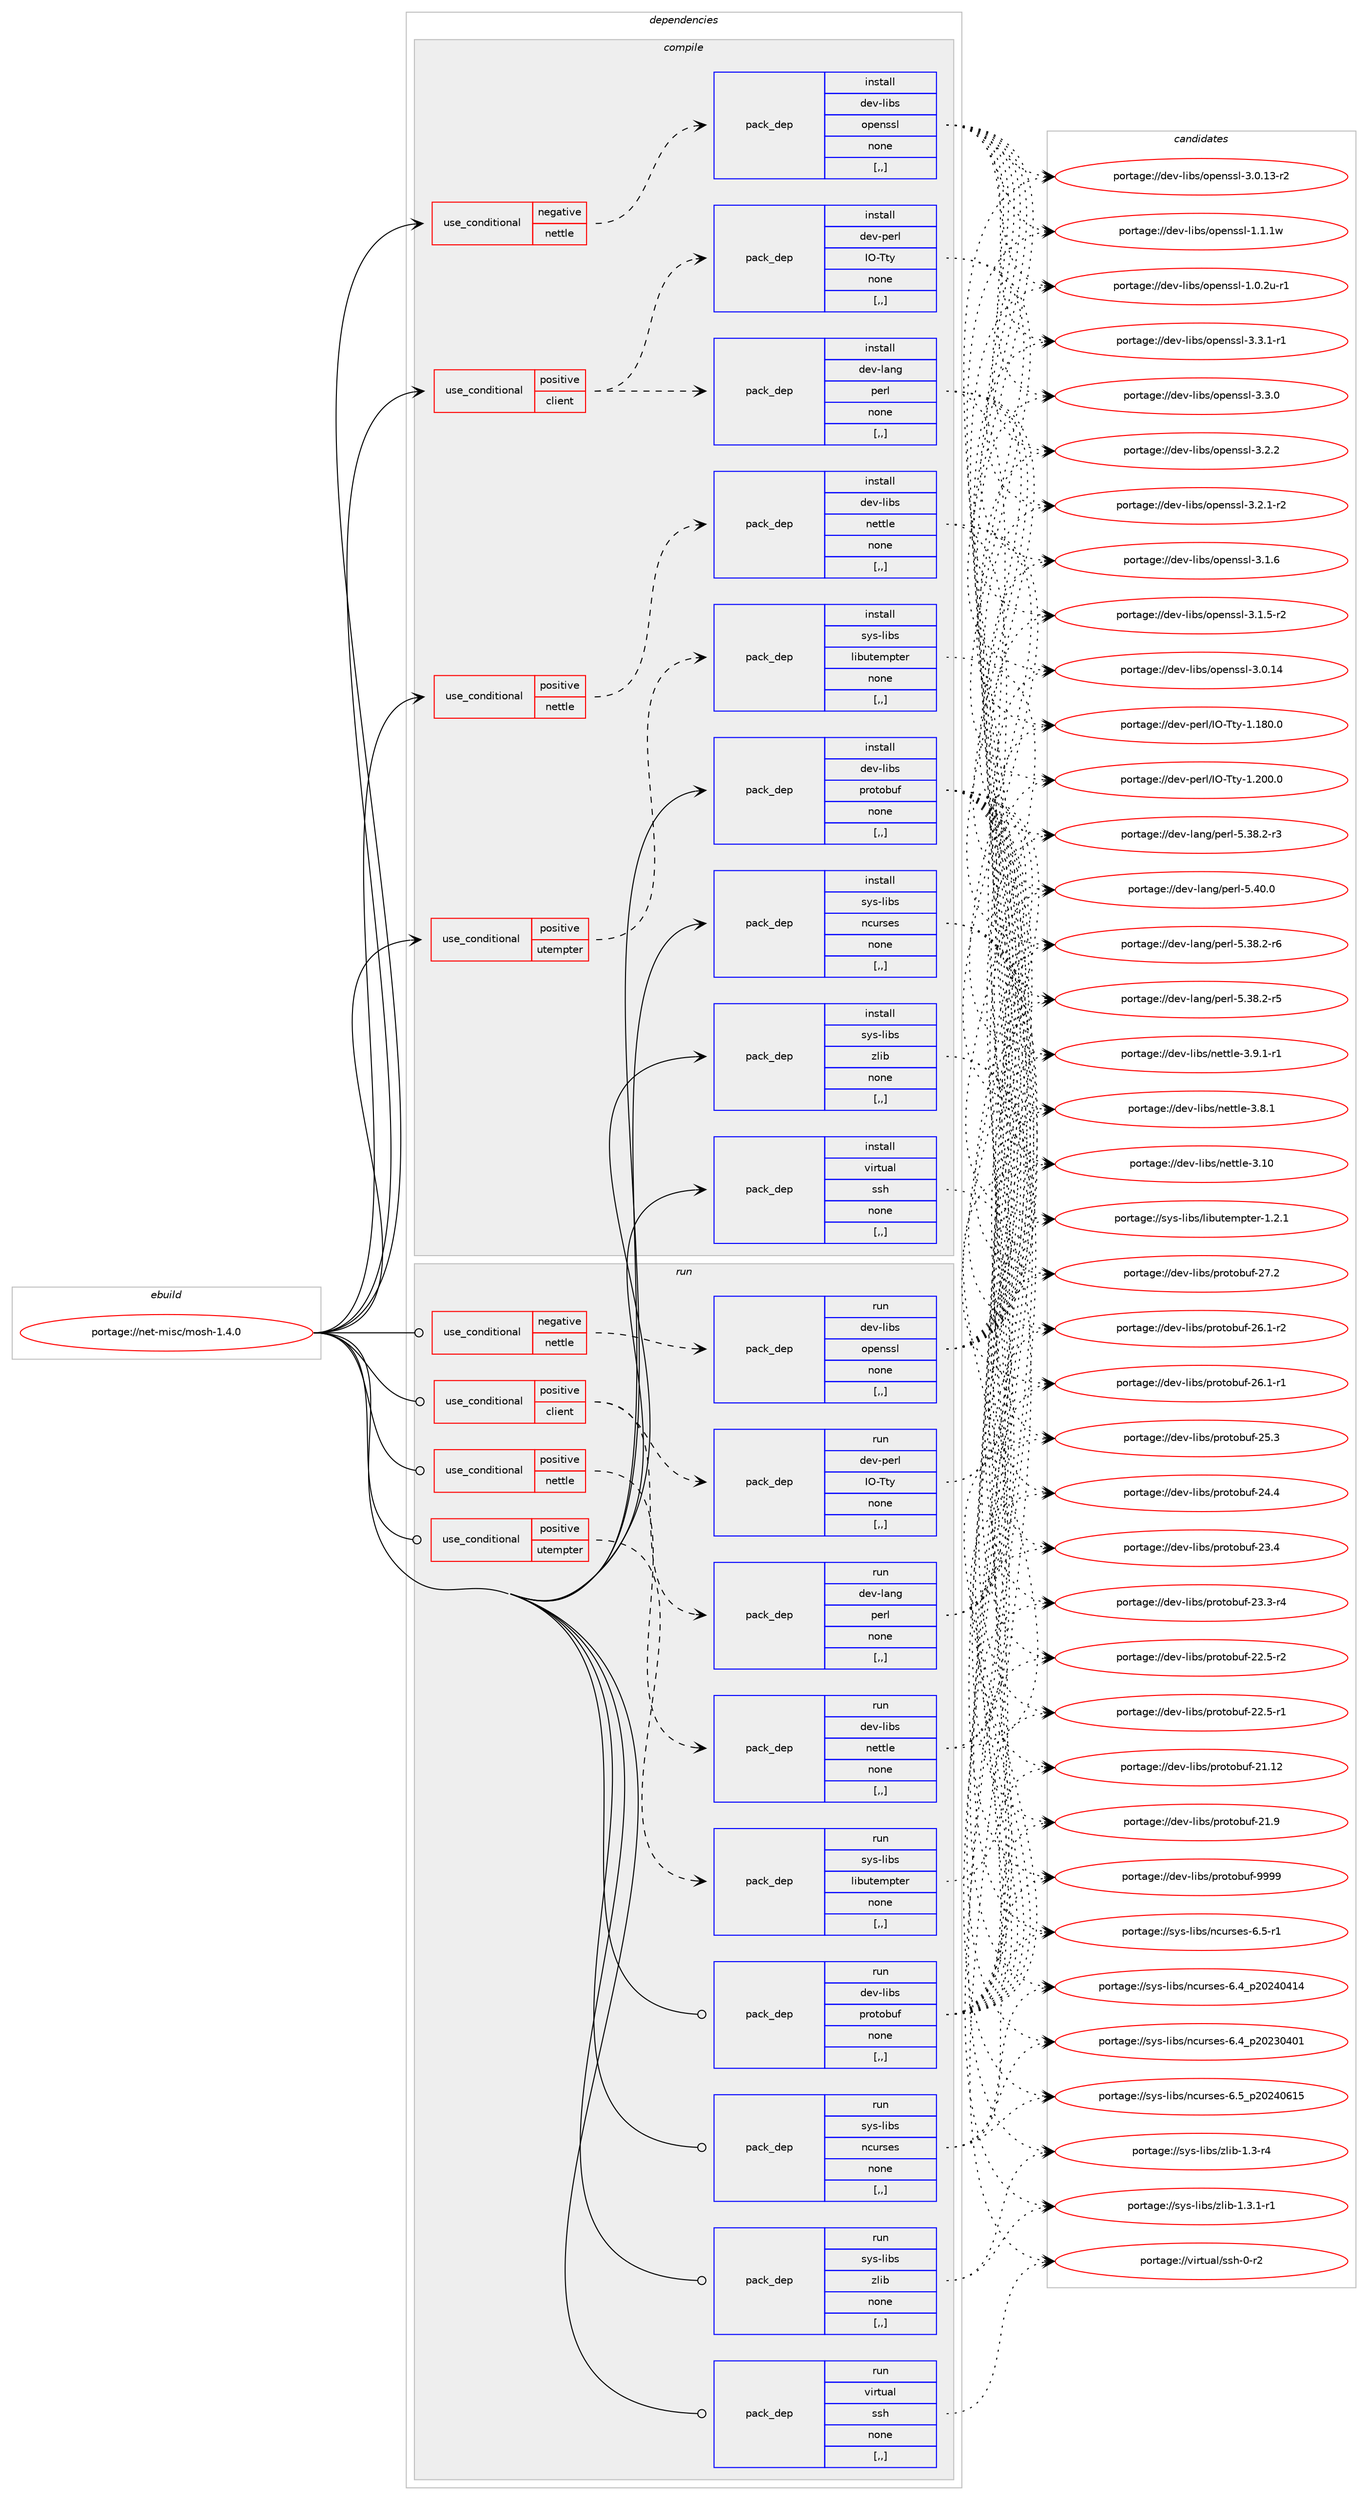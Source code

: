 digraph prolog {

# *************
# Graph options
# *************

newrank=true;
concentrate=true;
compound=true;
graph [rankdir=LR,fontname=Helvetica,fontsize=10,ranksep=1.5];#, ranksep=2.5, nodesep=0.2];
edge  [arrowhead=vee];
node  [fontname=Helvetica,fontsize=10];

# **********
# The ebuild
# **********

subgraph cluster_leftcol {
color=gray;
label=<<i>ebuild</i>>;
id [label="portage://net-misc/mosh-1.4.0", color=red, width=4, href="../net-misc/mosh-1.4.0.svg"];
}

# ****************
# The dependencies
# ****************

subgraph cluster_midcol {
color=gray;
label=<<i>dependencies</i>>;
subgraph cluster_compile {
fillcolor="#eeeeee";
style=filled;
label=<<i>compile</i>>;
subgraph cond97975 {
dependency372308 [label=<<TABLE BORDER="0" CELLBORDER="1" CELLSPACING="0" CELLPADDING="4"><TR><TD ROWSPAN="3" CELLPADDING="10">use_conditional</TD></TR><TR><TD>negative</TD></TR><TR><TD>nettle</TD></TR></TABLE>>, shape=none, color=red];
subgraph pack271667 {
dependency372309 [label=<<TABLE BORDER="0" CELLBORDER="1" CELLSPACING="0" CELLPADDING="4" WIDTH="220"><TR><TD ROWSPAN="6" CELLPADDING="30">pack_dep</TD></TR><TR><TD WIDTH="110">install</TD></TR><TR><TD>dev-libs</TD></TR><TR><TD>openssl</TD></TR><TR><TD>none</TD></TR><TR><TD>[,,]</TD></TR></TABLE>>, shape=none, color=blue];
}
dependency372308:e -> dependency372309:w [weight=20,style="dashed",arrowhead="vee"];
}
id:e -> dependency372308:w [weight=20,style="solid",arrowhead="vee"];
subgraph cond97976 {
dependency372310 [label=<<TABLE BORDER="0" CELLBORDER="1" CELLSPACING="0" CELLPADDING="4"><TR><TD ROWSPAN="3" CELLPADDING="10">use_conditional</TD></TR><TR><TD>positive</TD></TR><TR><TD>client</TD></TR></TABLE>>, shape=none, color=red];
subgraph pack271668 {
dependency372311 [label=<<TABLE BORDER="0" CELLBORDER="1" CELLSPACING="0" CELLPADDING="4" WIDTH="220"><TR><TD ROWSPAN="6" CELLPADDING="30">pack_dep</TD></TR><TR><TD WIDTH="110">install</TD></TR><TR><TD>dev-lang</TD></TR><TR><TD>perl</TD></TR><TR><TD>none</TD></TR><TR><TD>[,,]</TD></TR></TABLE>>, shape=none, color=blue];
}
dependency372310:e -> dependency372311:w [weight=20,style="dashed",arrowhead="vee"];
subgraph pack271669 {
dependency372312 [label=<<TABLE BORDER="0" CELLBORDER="1" CELLSPACING="0" CELLPADDING="4" WIDTH="220"><TR><TD ROWSPAN="6" CELLPADDING="30">pack_dep</TD></TR><TR><TD WIDTH="110">install</TD></TR><TR><TD>dev-perl</TD></TR><TR><TD>IO-Tty</TD></TR><TR><TD>none</TD></TR><TR><TD>[,,]</TD></TR></TABLE>>, shape=none, color=blue];
}
dependency372310:e -> dependency372312:w [weight=20,style="dashed",arrowhead="vee"];
}
id:e -> dependency372310:w [weight=20,style="solid",arrowhead="vee"];
subgraph cond97977 {
dependency372313 [label=<<TABLE BORDER="0" CELLBORDER="1" CELLSPACING="0" CELLPADDING="4"><TR><TD ROWSPAN="3" CELLPADDING="10">use_conditional</TD></TR><TR><TD>positive</TD></TR><TR><TD>nettle</TD></TR></TABLE>>, shape=none, color=red];
subgraph pack271670 {
dependency372314 [label=<<TABLE BORDER="0" CELLBORDER="1" CELLSPACING="0" CELLPADDING="4" WIDTH="220"><TR><TD ROWSPAN="6" CELLPADDING="30">pack_dep</TD></TR><TR><TD WIDTH="110">install</TD></TR><TR><TD>dev-libs</TD></TR><TR><TD>nettle</TD></TR><TR><TD>none</TD></TR><TR><TD>[,,]</TD></TR></TABLE>>, shape=none, color=blue];
}
dependency372313:e -> dependency372314:w [weight=20,style="dashed",arrowhead="vee"];
}
id:e -> dependency372313:w [weight=20,style="solid",arrowhead="vee"];
subgraph cond97978 {
dependency372315 [label=<<TABLE BORDER="0" CELLBORDER="1" CELLSPACING="0" CELLPADDING="4"><TR><TD ROWSPAN="3" CELLPADDING="10">use_conditional</TD></TR><TR><TD>positive</TD></TR><TR><TD>utempter</TD></TR></TABLE>>, shape=none, color=red];
subgraph pack271671 {
dependency372316 [label=<<TABLE BORDER="0" CELLBORDER="1" CELLSPACING="0" CELLPADDING="4" WIDTH="220"><TR><TD ROWSPAN="6" CELLPADDING="30">pack_dep</TD></TR><TR><TD WIDTH="110">install</TD></TR><TR><TD>sys-libs</TD></TR><TR><TD>libutempter</TD></TR><TR><TD>none</TD></TR><TR><TD>[,,]</TD></TR></TABLE>>, shape=none, color=blue];
}
dependency372315:e -> dependency372316:w [weight=20,style="dashed",arrowhead="vee"];
}
id:e -> dependency372315:w [weight=20,style="solid",arrowhead="vee"];
subgraph pack271672 {
dependency372317 [label=<<TABLE BORDER="0" CELLBORDER="1" CELLSPACING="0" CELLPADDING="4" WIDTH="220"><TR><TD ROWSPAN="6" CELLPADDING="30">pack_dep</TD></TR><TR><TD WIDTH="110">install</TD></TR><TR><TD>dev-libs</TD></TR><TR><TD>protobuf</TD></TR><TR><TD>none</TD></TR><TR><TD>[,,]</TD></TR></TABLE>>, shape=none, color=blue];
}
id:e -> dependency372317:w [weight=20,style="solid",arrowhead="vee"];
subgraph pack271673 {
dependency372318 [label=<<TABLE BORDER="0" CELLBORDER="1" CELLSPACING="0" CELLPADDING="4" WIDTH="220"><TR><TD ROWSPAN="6" CELLPADDING="30">pack_dep</TD></TR><TR><TD WIDTH="110">install</TD></TR><TR><TD>sys-libs</TD></TR><TR><TD>ncurses</TD></TR><TR><TD>none</TD></TR><TR><TD>[,,]</TD></TR></TABLE>>, shape=none, color=blue];
}
id:e -> dependency372318:w [weight=20,style="solid",arrowhead="vee"];
subgraph pack271674 {
dependency372319 [label=<<TABLE BORDER="0" CELLBORDER="1" CELLSPACING="0" CELLPADDING="4" WIDTH="220"><TR><TD ROWSPAN="6" CELLPADDING="30">pack_dep</TD></TR><TR><TD WIDTH="110">install</TD></TR><TR><TD>sys-libs</TD></TR><TR><TD>zlib</TD></TR><TR><TD>none</TD></TR><TR><TD>[,,]</TD></TR></TABLE>>, shape=none, color=blue];
}
id:e -> dependency372319:w [weight=20,style="solid",arrowhead="vee"];
subgraph pack271675 {
dependency372320 [label=<<TABLE BORDER="0" CELLBORDER="1" CELLSPACING="0" CELLPADDING="4" WIDTH="220"><TR><TD ROWSPAN="6" CELLPADDING="30">pack_dep</TD></TR><TR><TD WIDTH="110">install</TD></TR><TR><TD>virtual</TD></TR><TR><TD>ssh</TD></TR><TR><TD>none</TD></TR><TR><TD>[,,]</TD></TR></TABLE>>, shape=none, color=blue];
}
id:e -> dependency372320:w [weight=20,style="solid",arrowhead="vee"];
}
subgraph cluster_compileandrun {
fillcolor="#eeeeee";
style=filled;
label=<<i>compile and run</i>>;
}
subgraph cluster_run {
fillcolor="#eeeeee";
style=filled;
label=<<i>run</i>>;
subgraph cond97979 {
dependency372321 [label=<<TABLE BORDER="0" CELLBORDER="1" CELLSPACING="0" CELLPADDING="4"><TR><TD ROWSPAN="3" CELLPADDING="10">use_conditional</TD></TR><TR><TD>negative</TD></TR><TR><TD>nettle</TD></TR></TABLE>>, shape=none, color=red];
subgraph pack271676 {
dependency372322 [label=<<TABLE BORDER="0" CELLBORDER="1" CELLSPACING="0" CELLPADDING="4" WIDTH="220"><TR><TD ROWSPAN="6" CELLPADDING="30">pack_dep</TD></TR><TR><TD WIDTH="110">run</TD></TR><TR><TD>dev-libs</TD></TR><TR><TD>openssl</TD></TR><TR><TD>none</TD></TR><TR><TD>[,,]</TD></TR></TABLE>>, shape=none, color=blue];
}
dependency372321:e -> dependency372322:w [weight=20,style="dashed",arrowhead="vee"];
}
id:e -> dependency372321:w [weight=20,style="solid",arrowhead="odot"];
subgraph cond97980 {
dependency372323 [label=<<TABLE BORDER="0" CELLBORDER="1" CELLSPACING="0" CELLPADDING="4"><TR><TD ROWSPAN="3" CELLPADDING="10">use_conditional</TD></TR><TR><TD>positive</TD></TR><TR><TD>client</TD></TR></TABLE>>, shape=none, color=red];
subgraph pack271677 {
dependency372324 [label=<<TABLE BORDER="0" CELLBORDER="1" CELLSPACING="0" CELLPADDING="4" WIDTH="220"><TR><TD ROWSPAN="6" CELLPADDING="30">pack_dep</TD></TR><TR><TD WIDTH="110">run</TD></TR><TR><TD>dev-lang</TD></TR><TR><TD>perl</TD></TR><TR><TD>none</TD></TR><TR><TD>[,,]</TD></TR></TABLE>>, shape=none, color=blue];
}
dependency372323:e -> dependency372324:w [weight=20,style="dashed",arrowhead="vee"];
subgraph pack271678 {
dependency372325 [label=<<TABLE BORDER="0" CELLBORDER="1" CELLSPACING="0" CELLPADDING="4" WIDTH="220"><TR><TD ROWSPAN="6" CELLPADDING="30">pack_dep</TD></TR><TR><TD WIDTH="110">run</TD></TR><TR><TD>dev-perl</TD></TR><TR><TD>IO-Tty</TD></TR><TR><TD>none</TD></TR><TR><TD>[,,]</TD></TR></TABLE>>, shape=none, color=blue];
}
dependency372323:e -> dependency372325:w [weight=20,style="dashed",arrowhead="vee"];
}
id:e -> dependency372323:w [weight=20,style="solid",arrowhead="odot"];
subgraph cond97981 {
dependency372326 [label=<<TABLE BORDER="0" CELLBORDER="1" CELLSPACING="0" CELLPADDING="4"><TR><TD ROWSPAN="3" CELLPADDING="10">use_conditional</TD></TR><TR><TD>positive</TD></TR><TR><TD>nettle</TD></TR></TABLE>>, shape=none, color=red];
subgraph pack271679 {
dependency372327 [label=<<TABLE BORDER="0" CELLBORDER="1" CELLSPACING="0" CELLPADDING="4" WIDTH="220"><TR><TD ROWSPAN="6" CELLPADDING="30">pack_dep</TD></TR><TR><TD WIDTH="110">run</TD></TR><TR><TD>dev-libs</TD></TR><TR><TD>nettle</TD></TR><TR><TD>none</TD></TR><TR><TD>[,,]</TD></TR></TABLE>>, shape=none, color=blue];
}
dependency372326:e -> dependency372327:w [weight=20,style="dashed",arrowhead="vee"];
}
id:e -> dependency372326:w [weight=20,style="solid",arrowhead="odot"];
subgraph cond97982 {
dependency372328 [label=<<TABLE BORDER="0" CELLBORDER="1" CELLSPACING="0" CELLPADDING="4"><TR><TD ROWSPAN="3" CELLPADDING="10">use_conditional</TD></TR><TR><TD>positive</TD></TR><TR><TD>utempter</TD></TR></TABLE>>, shape=none, color=red];
subgraph pack271680 {
dependency372329 [label=<<TABLE BORDER="0" CELLBORDER="1" CELLSPACING="0" CELLPADDING="4" WIDTH="220"><TR><TD ROWSPAN="6" CELLPADDING="30">pack_dep</TD></TR><TR><TD WIDTH="110">run</TD></TR><TR><TD>sys-libs</TD></TR><TR><TD>libutempter</TD></TR><TR><TD>none</TD></TR><TR><TD>[,,]</TD></TR></TABLE>>, shape=none, color=blue];
}
dependency372328:e -> dependency372329:w [weight=20,style="dashed",arrowhead="vee"];
}
id:e -> dependency372328:w [weight=20,style="solid",arrowhead="odot"];
subgraph pack271681 {
dependency372330 [label=<<TABLE BORDER="0" CELLBORDER="1" CELLSPACING="0" CELLPADDING="4" WIDTH="220"><TR><TD ROWSPAN="6" CELLPADDING="30">pack_dep</TD></TR><TR><TD WIDTH="110">run</TD></TR><TR><TD>dev-libs</TD></TR><TR><TD>protobuf</TD></TR><TR><TD>none</TD></TR><TR><TD>[,,]</TD></TR></TABLE>>, shape=none, color=blue];
}
id:e -> dependency372330:w [weight=20,style="solid",arrowhead="odot"];
subgraph pack271682 {
dependency372331 [label=<<TABLE BORDER="0" CELLBORDER="1" CELLSPACING="0" CELLPADDING="4" WIDTH="220"><TR><TD ROWSPAN="6" CELLPADDING="30">pack_dep</TD></TR><TR><TD WIDTH="110">run</TD></TR><TR><TD>sys-libs</TD></TR><TR><TD>ncurses</TD></TR><TR><TD>none</TD></TR><TR><TD>[,,]</TD></TR></TABLE>>, shape=none, color=blue];
}
id:e -> dependency372331:w [weight=20,style="solid",arrowhead="odot"];
subgraph pack271683 {
dependency372332 [label=<<TABLE BORDER="0" CELLBORDER="1" CELLSPACING="0" CELLPADDING="4" WIDTH="220"><TR><TD ROWSPAN="6" CELLPADDING="30">pack_dep</TD></TR><TR><TD WIDTH="110">run</TD></TR><TR><TD>sys-libs</TD></TR><TR><TD>zlib</TD></TR><TR><TD>none</TD></TR><TR><TD>[,,]</TD></TR></TABLE>>, shape=none, color=blue];
}
id:e -> dependency372332:w [weight=20,style="solid",arrowhead="odot"];
subgraph pack271684 {
dependency372333 [label=<<TABLE BORDER="0" CELLBORDER="1" CELLSPACING="0" CELLPADDING="4" WIDTH="220"><TR><TD ROWSPAN="6" CELLPADDING="30">pack_dep</TD></TR><TR><TD WIDTH="110">run</TD></TR><TR><TD>virtual</TD></TR><TR><TD>ssh</TD></TR><TR><TD>none</TD></TR><TR><TD>[,,]</TD></TR></TABLE>>, shape=none, color=blue];
}
id:e -> dependency372333:w [weight=20,style="solid",arrowhead="odot"];
}
}

# **************
# The candidates
# **************

subgraph cluster_choices {
rank=same;
color=gray;
label=<<i>candidates</i>>;

subgraph choice271667 {
color=black;
nodesep=1;
choice1001011184510810598115471111121011101151151084551465146494511449 [label="portage://dev-libs/openssl-3.3.1-r1", color=red, width=4,href="../dev-libs/openssl-3.3.1-r1.svg"];
choice100101118451081059811547111112101110115115108455146514648 [label="portage://dev-libs/openssl-3.3.0", color=red, width=4,href="../dev-libs/openssl-3.3.0.svg"];
choice100101118451081059811547111112101110115115108455146504650 [label="portage://dev-libs/openssl-3.2.2", color=red, width=4,href="../dev-libs/openssl-3.2.2.svg"];
choice1001011184510810598115471111121011101151151084551465046494511450 [label="portage://dev-libs/openssl-3.2.1-r2", color=red, width=4,href="../dev-libs/openssl-3.2.1-r2.svg"];
choice100101118451081059811547111112101110115115108455146494654 [label="portage://dev-libs/openssl-3.1.6", color=red, width=4,href="../dev-libs/openssl-3.1.6.svg"];
choice1001011184510810598115471111121011101151151084551464946534511450 [label="portage://dev-libs/openssl-3.1.5-r2", color=red, width=4,href="../dev-libs/openssl-3.1.5-r2.svg"];
choice10010111845108105981154711111210111011511510845514648464952 [label="portage://dev-libs/openssl-3.0.14", color=red, width=4,href="../dev-libs/openssl-3.0.14.svg"];
choice100101118451081059811547111112101110115115108455146484649514511450 [label="portage://dev-libs/openssl-3.0.13-r2", color=red, width=4,href="../dev-libs/openssl-3.0.13-r2.svg"];
choice100101118451081059811547111112101110115115108454946494649119 [label="portage://dev-libs/openssl-1.1.1w", color=red, width=4,href="../dev-libs/openssl-1.1.1w.svg"];
choice1001011184510810598115471111121011101151151084549464846501174511449 [label="portage://dev-libs/openssl-1.0.2u-r1", color=red, width=4,href="../dev-libs/openssl-1.0.2u-r1.svg"];
dependency372309:e -> choice1001011184510810598115471111121011101151151084551465146494511449:w [style=dotted,weight="100"];
dependency372309:e -> choice100101118451081059811547111112101110115115108455146514648:w [style=dotted,weight="100"];
dependency372309:e -> choice100101118451081059811547111112101110115115108455146504650:w [style=dotted,weight="100"];
dependency372309:e -> choice1001011184510810598115471111121011101151151084551465046494511450:w [style=dotted,weight="100"];
dependency372309:e -> choice100101118451081059811547111112101110115115108455146494654:w [style=dotted,weight="100"];
dependency372309:e -> choice1001011184510810598115471111121011101151151084551464946534511450:w [style=dotted,weight="100"];
dependency372309:e -> choice10010111845108105981154711111210111011511510845514648464952:w [style=dotted,weight="100"];
dependency372309:e -> choice100101118451081059811547111112101110115115108455146484649514511450:w [style=dotted,weight="100"];
dependency372309:e -> choice100101118451081059811547111112101110115115108454946494649119:w [style=dotted,weight="100"];
dependency372309:e -> choice1001011184510810598115471111121011101151151084549464846501174511449:w [style=dotted,weight="100"];
}
subgraph choice271668 {
color=black;
nodesep=1;
choice10010111845108971101034711210111410845534652484648 [label="portage://dev-lang/perl-5.40.0", color=red, width=4,href="../dev-lang/perl-5.40.0.svg"];
choice100101118451089711010347112101114108455346515646504511454 [label="portage://dev-lang/perl-5.38.2-r6", color=red, width=4,href="../dev-lang/perl-5.38.2-r6.svg"];
choice100101118451089711010347112101114108455346515646504511453 [label="portage://dev-lang/perl-5.38.2-r5", color=red, width=4,href="../dev-lang/perl-5.38.2-r5.svg"];
choice100101118451089711010347112101114108455346515646504511451 [label="portage://dev-lang/perl-5.38.2-r3", color=red, width=4,href="../dev-lang/perl-5.38.2-r3.svg"];
dependency372311:e -> choice10010111845108971101034711210111410845534652484648:w [style=dotted,weight="100"];
dependency372311:e -> choice100101118451089711010347112101114108455346515646504511454:w [style=dotted,weight="100"];
dependency372311:e -> choice100101118451089711010347112101114108455346515646504511453:w [style=dotted,weight="100"];
dependency372311:e -> choice100101118451089711010347112101114108455346515646504511451:w [style=dotted,weight="100"];
}
subgraph choice271669 {
color=black;
nodesep=1;
choice1001011184511210111410847737945841161214549465048484648 [label="portage://dev-perl/IO-Tty-1.200.0", color=red, width=4,href="../dev-perl/IO-Tty-1.200.0.svg"];
choice1001011184511210111410847737945841161214549464956484648 [label="portage://dev-perl/IO-Tty-1.180.0", color=red, width=4,href="../dev-perl/IO-Tty-1.180.0.svg"];
dependency372312:e -> choice1001011184511210111410847737945841161214549465048484648:w [style=dotted,weight="100"];
dependency372312:e -> choice1001011184511210111410847737945841161214549464956484648:w [style=dotted,weight="100"];
}
subgraph choice271670 {
color=black;
nodesep=1;
choice1001011184510810598115471101011161161081014551464948 [label="portage://dev-libs/nettle-3.10", color=red, width=4,href="../dev-libs/nettle-3.10.svg"];
choice1001011184510810598115471101011161161081014551465746494511449 [label="portage://dev-libs/nettle-3.9.1-r1", color=red, width=4,href="../dev-libs/nettle-3.9.1-r1.svg"];
choice100101118451081059811547110101116116108101455146564649 [label="portage://dev-libs/nettle-3.8.1", color=red, width=4,href="../dev-libs/nettle-3.8.1.svg"];
dependency372314:e -> choice1001011184510810598115471101011161161081014551464948:w [style=dotted,weight="100"];
dependency372314:e -> choice1001011184510810598115471101011161161081014551465746494511449:w [style=dotted,weight="100"];
dependency372314:e -> choice100101118451081059811547110101116116108101455146564649:w [style=dotted,weight="100"];
}
subgraph choice271671 {
color=black;
nodesep=1;
choice11512111545108105981154710810598117116101109112116101114454946504649 [label="portage://sys-libs/libutempter-1.2.1", color=red, width=4,href="../sys-libs/libutempter-1.2.1.svg"];
dependency372316:e -> choice11512111545108105981154710810598117116101109112116101114454946504649:w [style=dotted,weight="100"];
}
subgraph choice271672 {
color=black;
nodesep=1;
choice100101118451081059811547112114111116111981171024557575757 [label="portage://dev-libs/protobuf-9999", color=red, width=4,href="../dev-libs/protobuf-9999.svg"];
choice100101118451081059811547112114111116111981171024550554650 [label="portage://dev-libs/protobuf-27.2", color=red, width=4,href="../dev-libs/protobuf-27.2.svg"];
choice1001011184510810598115471121141111161119811710245505446494511450 [label="portage://dev-libs/protobuf-26.1-r2", color=red, width=4,href="../dev-libs/protobuf-26.1-r2.svg"];
choice1001011184510810598115471121141111161119811710245505446494511449 [label="portage://dev-libs/protobuf-26.1-r1", color=red, width=4,href="../dev-libs/protobuf-26.1-r1.svg"];
choice100101118451081059811547112114111116111981171024550534651 [label="portage://dev-libs/protobuf-25.3", color=red, width=4,href="../dev-libs/protobuf-25.3.svg"];
choice100101118451081059811547112114111116111981171024550524652 [label="portage://dev-libs/protobuf-24.4", color=red, width=4,href="../dev-libs/protobuf-24.4.svg"];
choice100101118451081059811547112114111116111981171024550514652 [label="portage://dev-libs/protobuf-23.4", color=red, width=4,href="../dev-libs/protobuf-23.4.svg"];
choice1001011184510810598115471121141111161119811710245505146514511452 [label="portage://dev-libs/protobuf-23.3-r4", color=red, width=4,href="../dev-libs/protobuf-23.3-r4.svg"];
choice1001011184510810598115471121141111161119811710245505046534511450 [label="portage://dev-libs/protobuf-22.5-r2", color=red, width=4,href="../dev-libs/protobuf-22.5-r2.svg"];
choice1001011184510810598115471121141111161119811710245505046534511449 [label="portage://dev-libs/protobuf-22.5-r1", color=red, width=4,href="../dev-libs/protobuf-22.5-r1.svg"];
choice10010111845108105981154711211411111611198117102455049464950 [label="portage://dev-libs/protobuf-21.12", color=red, width=4,href="../dev-libs/protobuf-21.12.svg"];
choice100101118451081059811547112114111116111981171024550494657 [label="portage://dev-libs/protobuf-21.9", color=red, width=4,href="../dev-libs/protobuf-21.9.svg"];
dependency372317:e -> choice100101118451081059811547112114111116111981171024557575757:w [style=dotted,weight="100"];
dependency372317:e -> choice100101118451081059811547112114111116111981171024550554650:w [style=dotted,weight="100"];
dependency372317:e -> choice1001011184510810598115471121141111161119811710245505446494511450:w [style=dotted,weight="100"];
dependency372317:e -> choice1001011184510810598115471121141111161119811710245505446494511449:w [style=dotted,weight="100"];
dependency372317:e -> choice100101118451081059811547112114111116111981171024550534651:w [style=dotted,weight="100"];
dependency372317:e -> choice100101118451081059811547112114111116111981171024550524652:w [style=dotted,weight="100"];
dependency372317:e -> choice100101118451081059811547112114111116111981171024550514652:w [style=dotted,weight="100"];
dependency372317:e -> choice1001011184510810598115471121141111161119811710245505146514511452:w [style=dotted,weight="100"];
dependency372317:e -> choice1001011184510810598115471121141111161119811710245505046534511450:w [style=dotted,weight="100"];
dependency372317:e -> choice1001011184510810598115471121141111161119811710245505046534511449:w [style=dotted,weight="100"];
dependency372317:e -> choice10010111845108105981154711211411111611198117102455049464950:w [style=dotted,weight="100"];
dependency372317:e -> choice100101118451081059811547112114111116111981171024550494657:w [style=dotted,weight="100"];
}
subgraph choice271673 {
color=black;
nodesep=1;
choice1151211154510810598115471109911711411510111545544653951125048505248544953 [label="portage://sys-libs/ncurses-6.5_p20240615", color=red, width=4,href="../sys-libs/ncurses-6.5_p20240615.svg"];
choice11512111545108105981154711099117114115101115455446534511449 [label="portage://sys-libs/ncurses-6.5-r1", color=red, width=4,href="../sys-libs/ncurses-6.5-r1.svg"];
choice1151211154510810598115471109911711411510111545544652951125048505248524952 [label="portage://sys-libs/ncurses-6.4_p20240414", color=red, width=4,href="../sys-libs/ncurses-6.4_p20240414.svg"];
choice1151211154510810598115471109911711411510111545544652951125048505148524849 [label="portage://sys-libs/ncurses-6.4_p20230401", color=red, width=4,href="../sys-libs/ncurses-6.4_p20230401.svg"];
dependency372318:e -> choice1151211154510810598115471109911711411510111545544653951125048505248544953:w [style=dotted,weight="100"];
dependency372318:e -> choice11512111545108105981154711099117114115101115455446534511449:w [style=dotted,weight="100"];
dependency372318:e -> choice1151211154510810598115471109911711411510111545544652951125048505248524952:w [style=dotted,weight="100"];
dependency372318:e -> choice1151211154510810598115471109911711411510111545544652951125048505148524849:w [style=dotted,weight="100"];
}
subgraph choice271674 {
color=black;
nodesep=1;
choice115121115451081059811547122108105984549465146494511449 [label="portage://sys-libs/zlib-1.3.1-r1", color=red, width=4,href="../sys-libs/zlib-1.3.1-r1.svg"];
choice11512111545108105981154712210810598454946514511452 [label="portage://sys-libs/zlib-1.3-r4", color=red, width=4,href="../sys-libs/zlib-1.3-r4.svg"];
dependency372319:e -> choice115121115451081059811547122108105984549465146494511449:w [style=dotted,weight="100"];
dependency372319:e -> choice11512111545108105981154712210810598454946514511452:w [style=dotted,weight="100"];
}
subgraph choice271675 {
color=black;
nodesep=1;
choice118105114116117971084711511510445484511450 [label="portage://virtual/ssh-0-r2", color=red, width=4,href="../virtual/ssh-0-r2.svg"];
dependency372320:e -> choice118105114116117971084711511510445484511450:w [style=dotted,weight="100"];
}
subgraph choice271676 {
color=black;
nodesep=1;
choice1001011184510810598115471111121011101151151084551465146494511449 [label="portage://dev-libs/openssl-3.3.1-r1", color=red, width=4,href="../dev-libs/openssl-3.3.1-r1.svg"];
choice100101118451081059811547111112101110115115108455146514648 [label="portage://dev-libs/openssl-3.3.0", color=red, width=4,href="../dev-libs/openssl-3.3.0.svg"];
choice100101118451081059811547111112101110115115108455146504650 [label="portage://dev-libs/openssl-3.2.2", color=red, width=4,href="../dev-libs/openssl-3.2.2.svg"];
choice1001011184510810598115471111121011101151151084551465046494511450 [label="portage://dev-libs/openssl-3.2.1-r2", color=red, width=4,href="../dev-libs/openssl-3.2.1-r2.svg"];
choice100101118451081059811547111112101110115115108455146494654 [label="portage://dev-libs/openssl-3.1.6", color=red, width=4,href="../dev-libs/openssl-3.1.6.svg"];
choice1001011184510810598115471111121011101151151084551464946534511450 [label="portage://dev-libs/openssl-3.1.5-r2", color=red, width=4,href="../dev-libs/openssl-3.1.5-r2.svg"];
choice10010111845108105981154711111210111011511510845514648464952 [label="portage://dev-libs/openssl-3.0.14", color=red, width=4,href="../dev-libs/openssl-3.0.14.svg"];
choice100101118451081059811547111112101110115115108455146484649514511450 [label="portage://dev-libs/openssl-3.0.13-r2", color=red, width=4,href="../dev-libs/openssl-3.0.13-r2.svg"];
choice100101118451081059811547111112101110115115108454946494649119 [label="portage://dev-libs/openssl-1.1.1w", color=red, width=4,href="../dev-libs/openssl-1.1.1w.svg"];
choice1001011184510810598115471111121011101151151084549464846501174511449 [label="portage://dev-libs/openssl-1.0.2u-r1", color=red, width=4,href="../dev-libs/openssl-1.0.2u-r1.svg"];
dependency372322:e -> choice1001011184510810598115471111121011101151151084551465146494511449:w [style=dotted,weight="100"];
dependency372322:e -> choice100101118451081059811547111112101110115115108455146514648:w [style=dotted,weight="100"];
dependency372322:e -> choice100101118451081059811547111112101110115115108455146504650:w [style=dotted,weight="100"];
dependency372322:e -> choice1001011184510810598115471111121011101151151084551465046494511450:w [style=dotted,weight="100"];
dependency372322:e -> choice100101118451081059811547111112101110115115108455146494654:w [style=dotted,weight="100"];
dependency372322:e -> choice1001011184510810598115471111121011101151151084551464946534511450:w [style=dotted,weight="100"];
dependency372322:e -> choice10010111845108105981154711111210111011511510845514648464952:w [style=dotted,weight="100"];
dependency372322:e -> choice100101118451081059811547111112101110115115108455146484649514511450:w [style=dotted,weight="100"];
dependency372322:e -> choice100101118451081059811547111112101110115115108454946494649119:w [style=dotted,weight="100"];
dependency372322:e -> choice1001011184510810598115471111121011101151151084549464846501174511449:w [style=dotted,weight="100"];
}
subgraph choice271677 {
color=black;
nodesep=1;
choice10010111845108971101034711210111410845534652484648 [label="portage://dev-lang/perl-5.40.0", color=red, width=4,href="../dev-lang/perl-5.40.0.svg"];
choice100101118451089711010347112101114108455346515646504511454 [label="portage://dev-lang/perl-5.38.2-r6", color=red, width=4,href="../dev-lang/perl-5.38.2-r6.svg"];
choice100101118451089711010347112101114108455346515646504511453 [label="portage://dev-lang/perl-5.38.2-r5", color=red, width=4,href="../dev-lang/perl-5.38.2-r5.svg"];
choice100101118451089711010347112101114108455346515646504511451 [label="portage://dev-lang/perl-5.38.2-r3", color=red, width=4,href="../dev-lang/perl-5.38.2-r3.svg"];
dependency372324:e -> choice10010111845108971101034711210111410845534652484648:w [style=dotted,weight="100"];
dependency372324:e -> choice100101118451089711010347112101114108455346515646504511454:w [style=dotted,weight="100"];
dependency372324:e -> choice100101118451089711010347112101114108455346515646504511453:w [style=dotted,weight="100"];
dependency372324:e -> choice100101118451089711010347112101114108455346515646504511451:w [style=dotted,weight="100"];
}
subgraph choice271678 {
color=black;
nodesep=1;
choice1001011184511210111410847737945841161214549465048484648 [label="portage://dev-perl/IO-Tty-1.200.0", color=red, width=4,href="../dev-perl/IO-Tty-1.200.0.svg"];
choice1001011184511210111410847737945841161214549464956484648 [label="portage://dev-perl/IO-Tty-1.180.0", color=red, width=4,href="../dev-perl/IO-Tty-1.180.0.svg"];
dependency372325:e -> choice1001011184511210111410847737945841161214549465048484648:w [style=dotted,weight="100"];
dependency372325:e -> choice1001011184511210111410847737945841161214549464956484648:w [style=dotted,weight="100"];
}
subgraph choice271679 {
color=black;
nodesep=1;
choice1001011184510810598115471101011161161081014551464948 [label="portage://dev-libs/nettle-3.10", color=red, width=4,href="../dev-libs/nettle-3.10.svg"];
choice1001011184510810598115471101011161161081014551465746494511449 [label="portage://dev-libs/nettle-3.9.1-r1", color=red, width=4,href="../dev-libs/nettle-3.9.1-r1.svg"];
choice100101118451081059811547110101116116108101455146564649 [label="portage://dev-libs/nettle-3.8.1", color=red, width=4,href="../dev-libs/nettle-3.8.1.svg"];
dependency372327:e -> choice1001011184510810598115471101011161161081014551464948:w [style=dotted,weight="100"];
dependency372327:e -> choice1001011184510810598115471101011161161081014551465746494511449:w [style=dotted,weight="100"];
dependency372327:e -> choice100101118451081059811547110101116116108101455146564649:w [style=dotted,weight="100"];
}
subgraph choice271680 {
color=black;
nodesep=1;
choice11512111545108105981154710810598117116101109112116101114454946504649 [label="portage://sys-libs/libutempter-1.2.1", color=red, width=4,href="../sys-libs/libutempter-1.2.1.svg"];
dependency372329:e -> choice11512111545108105981154710810598117116101109112116101114454946504649:w [style=dotted,weight="100"];
}
subgraph choice271681 {
color=black;
nodesep=1;
choice100101118451081059811547112114111116111981171024557575757 [label="portage://dev-libs/protobuf-9999", color=red, width=4,href="../dev-libs/protobuf-9999.svg"];
choice100101118451081059811547112114111116111981171024550554650 [label="portage://dev-libs/protobuf-27.2", color=red, width=4,href="../dev-libs/protobuf-27.2.svg"];
choice1001011184510810598115471121141111161119811710245505446494511450 [label="portage://dev-libs/protobuf-26.1-r2", color=red, width=4,href="../dev-libs/protobuf-26.1-r2.svg"];
choice1001011184510810598115471121141111161119811710245505446494511449 [label="portage://dev-libs/protobuf-26.1-r1", color=red, width=4,href="../dev-libs/protobuf-26.1-r1.svg"];
choice100101118451081059811547112114111116111981171024550534651 [label="portage://dev-libs/protobuf-25.3", color=red, width=4,href="../dev-libs/protobuf-25.3.svg"];
choice100101118451081059811547112114111116111981171024550524652 [label="portage://dev-libs/protobuf-24.4", color=red, width=4,href="../dev-libs/protobuf-24.4.svg"];
choice100101118451081059811547112114111116111981171024550514652 [label="portage://dev-libs/protobuf-23.4", color=red, width=4,href="../dev-libs/protobuf-23.4.svg"];
choice1001011184510810598115471121141111161119811710245505146514511452 [label="portage://dev-libs/protobuf-23.3-r4", color=red, width=4,href="../dev-libs/protobuf-23.3-r4.svg"];
choice1001011184510810598115471121141111161119811710245505046534511450 [label="portage://dev-libs/protobuf-22.5-r2", color=red, width=4,href="../dev-libs/protobuf-22.5-r2.svg"];
choice1001011184510810598115471121141111161119811710245505046534511449 [label="portage://dev-libs/protobuf-22.5-r1", color=red, width=4,href="../dev-libs/protobuf-22.5-r1.svg"];
choice10010111845108105981154711211411111611198117102455049464950 [label="portage://dev-libs/protobuf-21.12", color=red, width=4,href="../dev-libs/protobuf-21.12.svg"];
choice100101118451081059811547112114111116111981171024550494657 [label="portage://dev-libs/protobuf-21.9", color=red, width=4,href="../dev-libs/protobuf-21.9.svg"];
dependency372330:e -> choice100101118451081059811547112114111116111981171024557575757:w [style=dotted,weight="100"];
dependency372330:e -> choice100101118451081059811547112114111116111981171024550554650:w [style=dotted,weight="100"];
dependency372330:e -> choice1001011184510810598115471121141111161119811710245505446494511450:w [style=dotted,weight="100"];
dependency372330:e -> choice1001011184510810598115471121141111161119811710245505446494511449:w [style=dotted,weight="100"];
dependency372330:e -> choice100101118451081059811547112114111116111981171024550534651:w [style=dotted,weight="100"];
dependency372330:e -> choice100101118451081059811547112114111116111981171024550524652:w [style=dotted,weight="100"];
dependency372330:e -> choice100101118451081059811547112114111116111981171024550514652:w [style=dotted,weight="100"];
dependency372330:e -> choice1001011184510810598115471121141111161119811710245505146514511452:w [style=dotted,weight="100"];
dependency372330:e -> choice1001011184510810598115471121141111161119811710245505046534511450:w [style=dotted,weight="100"];
dependency372330:e -> choice1001011184510810598115471121141111161119811710245505046534511449:w [style=dotted,weight="100"];
dependency372330:e -> choice10010111845108105981154711211411111611198117102455049464950:w [style=dotted,weight="100"];
dependency372330:e -> choice100101118451081059811547112114111116111981171024550494657:w [style=dotted,weight="100"];
}
subgraph choice271682 {
color=black;
nodesep=1;
choice1151211154510810598115471109911711411510111545544653951125048505248544953 [label="portage://sys-libs/ncurses-6.5_p20240615", color=red, width=4,href="../sys-libs/ncurses-6.5_p20240615.svg"];
choice11512111545108105981154711099117114115101115455446534511449 [label="portage://sys-libs/ncurses-6.5-r1", color=red, width=4,href="../sys-libs/ncurses-6.5-r1.svg"];
choice1151211154510810598115471109911711411510111545544652951125048505248524952 [label="portage://sys-libs/ncurses-6.4_p20240414", color=red, width=4,href="../sys-libs/ncurses-6.4_p20240414.svg"];
choice1151211154510810598115471109911711411510111545544652951125048505148524849 [label="portage://sys-libs/ncurses-6.4_p20230401", color=red, width=4,href="../sys-libs/ncurses-6.4_p20230401.svg"];
dependency372331:e -> choice1151211154510810598115471109911711411510111545544653951125048505248544953:w [style=dotted,weight="100"];
dependency372331:e -> choice11512111545108105981154711099117114115101115455446534511449:w [style=dotted,weight="100"];
dependency372331:e -> choice1151211154510810598115471109911711411510111545544652951125048505248524952:w [style=dotted,weight="100"];
dependency372331:e -> choice1151211154510810598115471109911711411510111545544652951125048505148524849:w [style=dotted,weight="100"];
}
subgraph choice271683 {
color=black;
nodesep=1;
choice115121115451081059811547122108105984549465146494511449 [label="portage://sys-libs/zlib-1.3.1-r1", color=red, width=4,href="../sys-libs/zlib-1.3.1-r1.svg"];
choice11512111545108105981154712210810598454946514511452 [label="portage://sys-libs/zlib-1.3-r4", color=red, width=4,href="../sys-libs/zlib-1.3-r4.svg"];
dependency372332:e -> choice115121115451081059811547122108105984549465146494511449:w [style=dotted,weight="100"];
dependency372332:e -> choice11512111545108105981154712210810598454946514511452:w [style=dotted,weight="100"];
}
subgraph choice271684 {
color=black;
nodesep=1;
choice118105114116117971084711511510445484511450 [label="portage://virtual/ssh-0-r2", color=red, width=4,href="../virtual/ssh-0-r2.svg"];
dependency372333:e -> choice118105114116117971084711511510445484511450:w [style=dotted,weight="100"];
}
}

}
